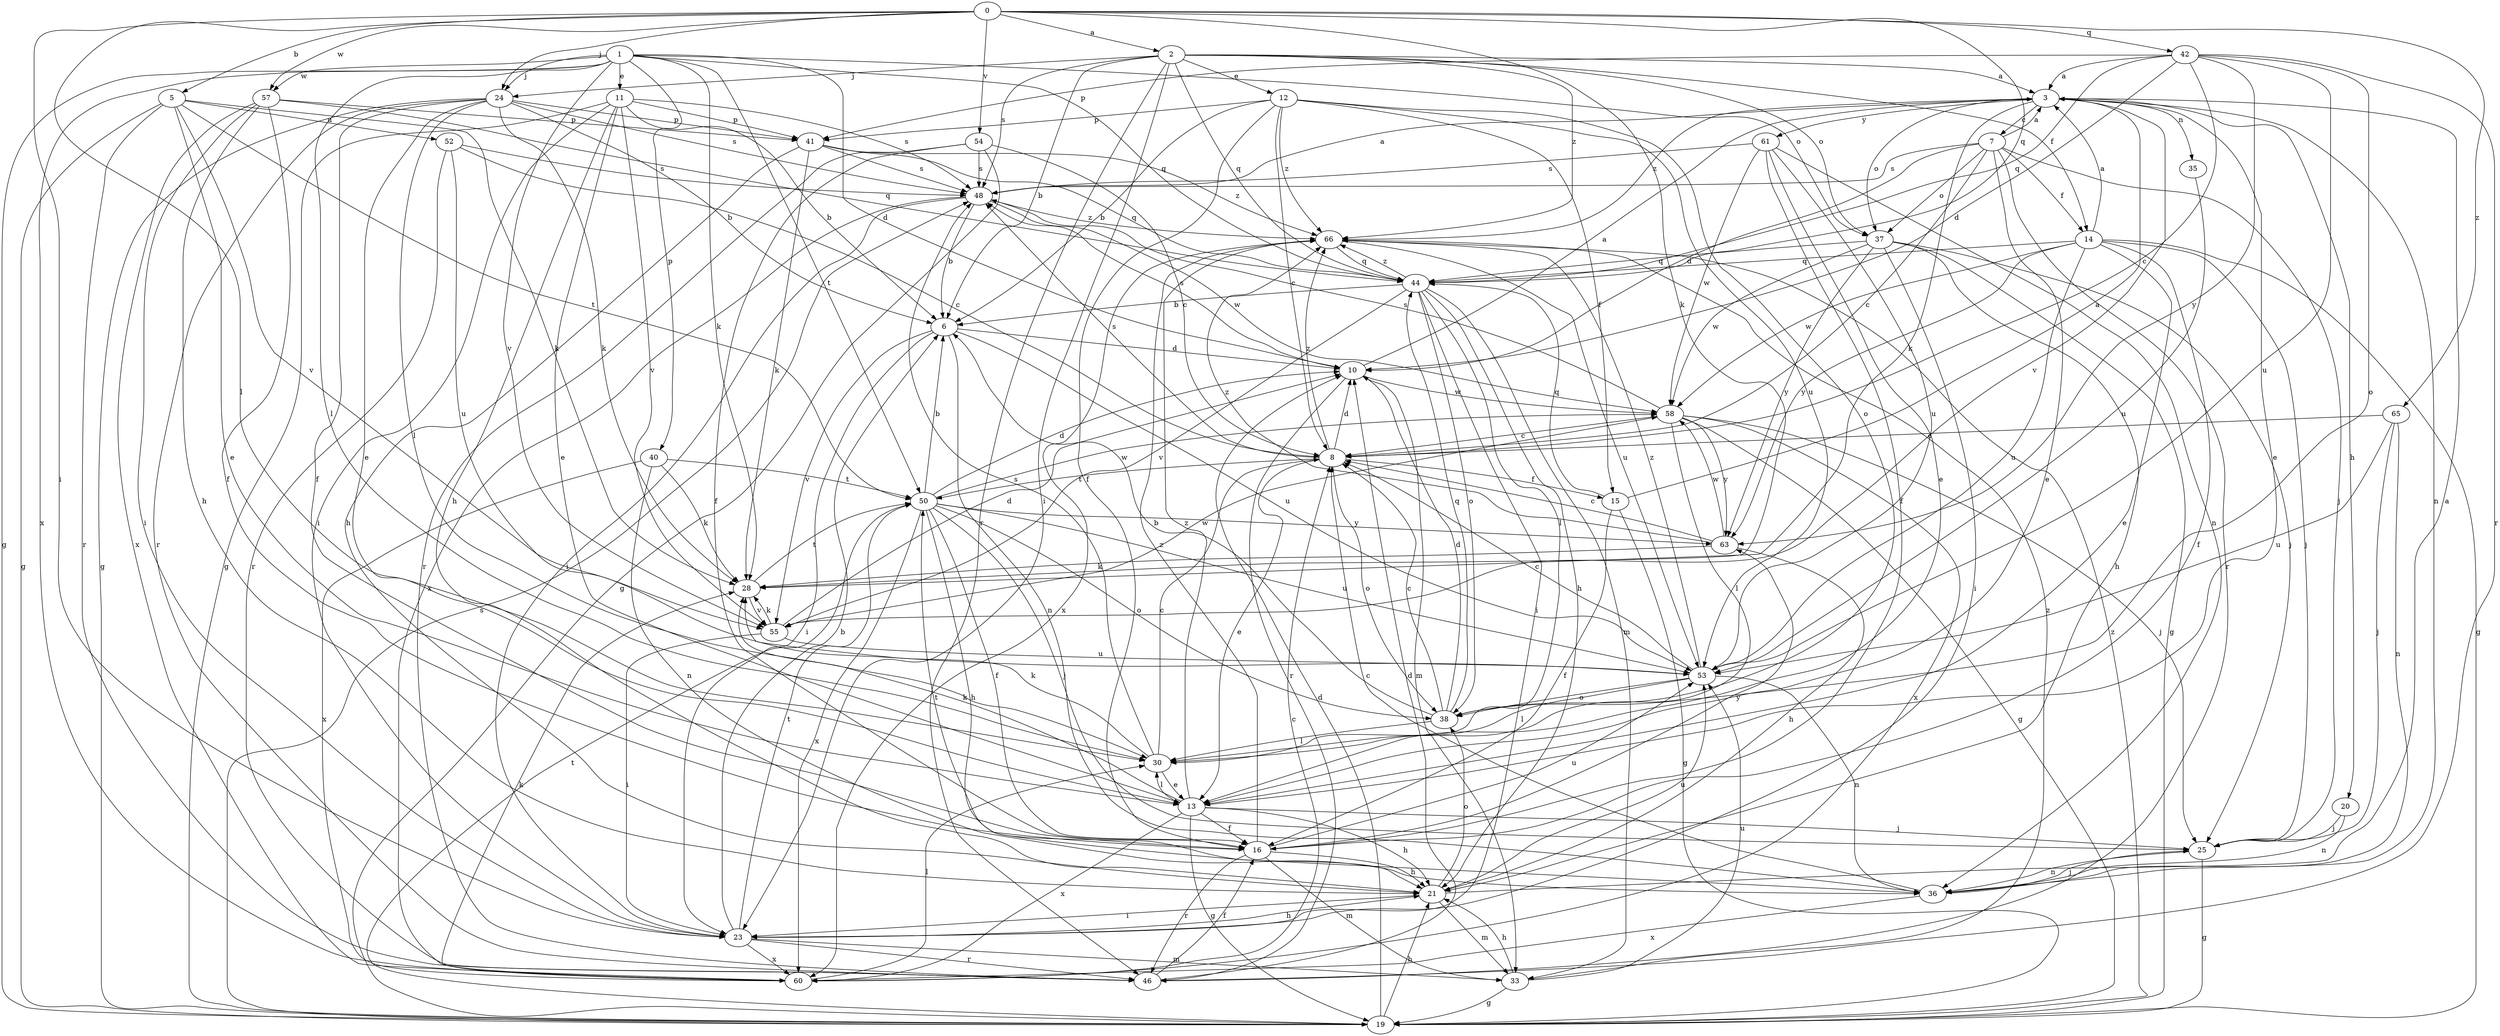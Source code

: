 strict digraph  {
0;
1;
2;
3;
5;
6;
7;
8;
10;
11;
12;
13;
14;
15;
16;
19;
20;
21;
23;
24;
25;
28;
30;
33;
35;
36;
37;
38;
40;
41;
42;
44;
46;
48;
50;
52;
53;
54;
55;
57;
58;
60;
61;
63;
65;
66;
0 -> 2  [label=a];
0 -> 5  [label=b];
0 -> 23  [label=i];
0 -> 24  [label=j];
0 -> 28  [label=k];
0 -> 30  [label=l];
0 -> 42  [label=q];
0 -> 44  [label=q];
0 -> 54  [label=v];
0 -> 57  [label=w];
0 -> 65  [label=z];
1 -> 10  [label=d];
1 -> 11  [label=e];
1 -> 19  [label=g];
1 -> 24  [label=j];
1 -> 28  [label=k];
1 -> 30  [label=l];
1 -> 37  [label=o];
1 -> 40  [label=p];
1 -> 44  [label=q];
1 -> 50  [label=t];
1 -> 55  [label=v];
1 -> 57  [label=w];
1 -> 60  [label=x];
2 -> 3  [label=a];
2 -> 6  [label=b];
2 -> 12  [label=e];
2 -> 14  [label=f];
2 -> 23  [label=i];
2 -> 24  [label=j];
2 -> 37  [label=o];
2 -> 44  [label=q];
2 -> 46  [label=r];
2 -> 48  [label=s];
2 -> 66  [label=z];
3 -> 7  [label=c];
3 -> 13  [label=e];
3 -> 20  [label=h];
3 -> 28  [label=k];
3 -> 35  [label=n];
3 -> 36  [label=n];
3 -> 37  [label=o];
3 -> 55  [label=v];
3 -> 61  [label=y];
3 -> 66  [label=z];
5 -> 13  [label=e];
5 -> 19  [label=g];
5 -> 28  [label=k];
5 -> 46  [label=r];
5 -> 50  [label=t];
5 -> 52  [label=u];
5 -> 55  [label=v];
6 -> 10  [label=d];
6 -> 23  [label=i];
6 -> 36  [label=n];
6 -> 53  [label=u];
6 -> 55  [label=v];
7 -> 3  [label=a];
7 -> 8  [label=c];
7 -> 10  [label=d];
7 -> 13  [label=e];
7 -> 14  [label=f];
7 -> 25  [label=j];
7 -> 37  [label=o];
7 -> 46  [label=r];
7 -> 48  [label=s];
8 -> 10  [label=d];
8 -> 13  [label=e];
8 -> 15  [label=f];
8 -> 38  [label=o];
8 -> 48  [label=s];
8 -> 50  [label=t];
8 -> 66  [label=z];
10 -> 3  [label=a];
10 -> 33  [label=m];
10 -> 46  [label=r];
10 -> 48  [label=s];
10 -> 58  [label=w];
11 -> 6  [label=b];
11 -> 13  [label=e];
11 -> 19  [label=g];
11 -> 21  [label=h];
11 -> 23  [label=i];
11 -> 41  [label=p];
11 -> 48  [label=s];
11 -> 55  [label=v];
12 -> 6  [label=b];
12 -> 8  [label=c];
12 -> 15  [label=f];
12 -> 16  [label=f];
12 -> 38  [label=o];
12 -> 41  [label=p];
12 -> 53  [label=u];
12 -> 66  [label=z];
13 -> 16  [label=f];
13 -> 19  [label=g];
13 -> 21  [label=h];
13 -> 25  [label=j];
13 -> 28  [label=k];
13 -> 30  [label=l];
13 -> 60  [label=x];
13 -> 66  [label=z];
14 -> 3  [label=a];
14 -> 13  [label=e];
14 -> 16  [label=f];
14 -> 19  [label=g];
14 -> 25  [label=j];
14 -> 44  [label=q];
14 -> 53  [label=u];
14 -> 58  [label=w];
14 -> 63  [label=y];
15 -> 3  [label=a];
15 -> 16  [label=f];
15 -> 19  [label=g];
15 -> 44  [label=q];
16 -> 21  [label=h];
16 -> 33  [label=m];
16 -> 46  [label=r];
16 -> 53  [label=u];
16 -> 63  [label=y];
16 -> 66  [label=z];
19 -> 10  [label=d];
19 -> 21  [label=h];
19 -> 48  [label=s];
19 -> 50  [label=t];
19 -> 66  [label=z];
20 -> 25  [label=j];
20 -> 36  [label=n];
21 -> 3  [label=a];
21 -> 23  [label=i];
21 -> 33  [label=m];
21 -> 38  [label=o];
21 -> 53  [label=u];
23 -> 6  [label=b];
23 -> 21  [label=h];
23 -> 33  [label=m];
23 -> 46  [label=r];
23 -> 50  [label=t];
23 -> 60  [label=x];
24 -> 6  [label=b];
24 -> 13  [label=e];
24 -> 16  [label=f];
24 -> 19  [label=g];
24 -> 28  [label=k];
24 -> 30  [label=l];
24 -> 41  [label=p];
24 -> 46  [label=r];
24 -> 48  [label=s];
25 -> 19  [label=g];
25 -> 36  [label=n];
28 -> 50  [label=t];
28 -> 55  [label=v];
30 -> 8  [label=c];
30 -> 13  [label=e];
30 -> 28  [label=k];
30 -> 48  [label=s];
33 -> 19  [label=g];
33 -> 21  [label=h];
33 -> 53  [label=u];
33 -> 66  [label=z];
35 -> 53  [label=u];
36 -> 8  [label=c];
36 -> 25  [label=j];
36 -> 50  [label=t];
36 -> 60  [label=x];
37 -> 19  [label=g];
37 -> 21  [label=h];
37 -> 23  [label=i];
37 -> 25  [label=j];
37 -> 44  [label=q];
37 -> 58  [label=w];
37 -> 63  [label=y];
38 -> 6  [label=b];
38 -> 8  [label=c];
38 -> 10  [label=d];
38 -> 30  [label=l];
38 -> 44  [label=q];
40 -> 28  [label=k];
40 -> 36  [label=n];
40 -> 50  [label=t];
40 -> 60  [label=x];
41 -> 21  [label=h];
41 -> 28  [label=k];
41 -> 44  [label=q];
41 -> 48  [label=s];
41 -> 66  [label=z];
42 -> 3  [label=a];
42 -> 8  [label=c];
42 -> 10  [label=d];
42 -> 38  [label=o];
42 -> 41  [label=p];
42 -> 44  [label=q];
42 -> 46  [label=r];
42 -> 53  [label=u];
42 -> 63  [label=y];
44 -> 6  [label=b];
44 -> 21  [label=h];
44 -> 23  [label=i];
44 -> 30  [label=l];
44 -> 33  [label=m];
44 -> 38  [label=o];
44 -> 55  [label=v];
44 -> 66  [label=z];
46 -> 10  [label=d];
46 -> 16  [label=f];
48 -> 3  [label=a];
48 -> 6  [label=b];
48 -> 23  [label=i];
48 -> 58  [label=w];
48 -> 60  [label=x];
48 -> 66  [label=z];
50 -> 6  [label=b];
50 -> 10  [label=d];
50 -> 16  [label=f];
50 -> 21  [label=h];
50 -> 25  [label=j];
50 -> 38  [label=o];
50 -> 53  [label=u];
50 -> 58  [label=w];
50 -> 60  [label=x];
50 -> 63  [label=y];
52 -> 8  [label=c];
52 -> 46  [label=r];
52 -> 48  [label=s];
52 -> 53  [label=u];
53 -> 8  [label=c];
53 -> 30  [label=l];
53 -> 36  [label=n];
53 -> 38  [label=o];
53 -> 66  [label=z];
54 -> 8  [label=c];
54 -> 16  [label=f];
54 -> 19  [label=g];
54 -> 46  [label=r];
54 -> 48  [label=s];
55 -> 10  [label=d];
55 -> 23  [label=i];
55 -> 28  [label=k];
55 -> 53  [label=u];
55 -> 58  [label=w];
57 -> 16  [label=f];
57 -> 21  [label=h];
57 -> 23  [label=i];
57 -> 41  [label=p];
57 -> 44  [label=q];
57 -> 60  [label=x];
58 -> 8  [label=c];
58 -> 19  [label=g];
58 -> 25  [label=j];
58 -> 30  [label=l];
58 -> 48  [label=s];
58 -> 60  [label=x];
58 -> 63  [label=y];
60 -> 8  [label=c];
60 -> 28  [label=k];
60 -> 30  [label=l];
61 -> 13  [label=e];
61 -> 16  [label=f];
61 -> 36  [label=n];
61 -> 48  [label=s];
61 -> 53  [label=u];
61 -> 58  [label=w];
63 -> 8  [label=c];
63 -> 21  [label=h];
63 -> 28  [label=k];
63 -> 58  [label=w];
63 -> 66  [label=z];
65 -> 8  [label=c];
65 -> 25  [label=j];
65 -> 36  [label=n];
65 -> 53  [label=u];
66 -> 44  [label=q];
66 -> 53  [label=u];
66 -> 60  [label=x];
}
